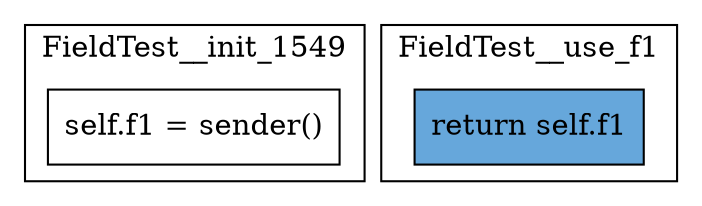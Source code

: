 digraph "never-accessed-2" {
    node [shape=box];
    subgraph "cluster_FieldTest__init_1549" {
        label="FieldTest__init_1549";
        "FieldTest__init_1549_142" [label="self.f1 = sender()"];
    }
    subgraph "cluster_FieldTest__use_f1" {
        label="FieldTest__use_f1";
        "FieldTest__use_f1_143" [label="return self.f1",style=filled,fillcolor="#66A7DB"];
    }
}
